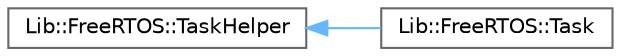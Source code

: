 digraph "Graphical Class Hierarchy"
{
 // LATEX_PDF_SIZE
  bgcolor="transparent";
  edge [fontname=Helvetica,fontsize=10,labelfontname=Helvetica,labelfontsize=10];
  node [fontname=Helvetica,fontsize=10,shape=box,height=0.2,width=0.4];
  rankdir="LR";
  Node0 [id="Node000000",label="Lib::FreeRTOS::TaskHelper",height=0.2,width=0.4,color="grey40", fillcolor="white", style="filled",URL="$d5/dcb/a00170.html",tooltip="A class providing helper functions for FreeRTOS tasks."];
  Node0 -> Node1 [id="edge4_Node000000_Node000001",dir="back",color="steelblue1",style="solid",tooltip=" "];
  Node1 [id="Node000001",label="Lib::FreeRTOS::Task",height=0.2,width=0.4,color="grey40", fillcolor="white", style="filled",URL="$db/d44/a00162.html",tooltip="A C++ wrapper for FreeRTOS tasks."];
}
